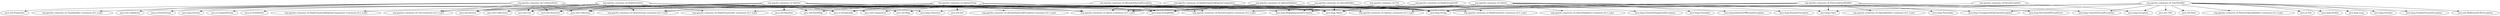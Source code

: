 digraph "commons-cli-1.2.jar" {
    // Path: C:\Users\CHENLU~1\AppData\Local\Temp\VIA\201808200848028274\cp\commons-cli-1.2.jar
   "org.apache.commons.cli.AlreadySelectedException"  -> "java.lang.String";
   "org.apache.commons.cli.AlreadySelectedException"  -> "java.lang.StringBuffer";
   "org.apache.commons.cli.AlreadySelectedException"  -> "org.apache.commons.cli.Option (commons-cli-1.2.jar)";
   "org.apache.commons.cli.AlreadySelectedException"  -> "org.apache.commons.cli.OptionGroup (commons-cli-1.2.jar)";
   "org.apache.commons.cli.AlreadySelectedException"  -> "org.apache.commons.cli.ParseException (commons-cli-1.2.jar)";
   "org.apache.commons.cli.CommandLine"               -> "java.io.PrintStream";
   "org.apache.commons.cli.CommandLine"               -> "java.io.Serializable";
   "org.apache.commons.cli.CommandLine"               -> "java.lang.Object";
   "org.apache.commons.cli.CommandLine"               -> "java.lang.String";
   "org.apache.commons.cli.CommandLine"               -> "java.lang.StringBuffer";
   "org.apache.commons.cli.CommandLine"               -> "java.lang.System";
   "org.apache.commons.cli.CommandLine"               -> "java.util.ArrayList";
   "org.apache.commons.cli.CommandLine"               -> "java.util.Collection";
   "org.apache.commons.cli.CommandLine"               -> "java.util.Iterator";
   "org.apache.commons.cli.CommandLine"               -> "java.util.LinkedList";
   "org.apache.commons.cli.CommandLine"               -> "java.util.List";
   "org.apache.commons.cli.CommandLine"               -> "java.util.Properties";
   "org.apache.commons.cli.CommandLine"               -> "org.apache.commons.cli.Option (commons-cli-1.2.jar)";
   "org.apache.commons.cli.CommandLine"               -> "org.apache.commons.cli.ParseException (commons-cli-1.2.jar)";
   "org.apache.commons.cli.CommandLine"               -> "org.apache.commons.cli.TypeHandler (commons-cli-1.2.jar)";
   "org.apache.commons.cli.CommandLine"               -> "org.apache.commons.cli.Util (commons-cli-1.2.jar)";
   "org.apache.commons.cli.HelpFormatter"             -> "java.io.OutputStream";
   "org.apache.commons.cli.HelpFormatter"             -> "java.io.PrintStream";
   "org.apache.commons.cli.HelpFormatter"             -> "java.io.PrintWriter";
   "org.apache.commons.cli.HelpFormatter"             -> "java.lang.Character";
   "org.apache.commons.cli.HelpFormatter"             -> "java.lang.IllegalArgumentException";
   "org.apache.commons.cli.HelpFormatter"             -> "java.lang.Object";
   "org.apache.commons.cli.HelpFormatter"             -> "java.lang.String";
   "org.apache.commons.cli.HelpFormatter"             -> "java.lang.StringBuffer";
   "org.apache.commons.cli.HelpFormatter"             -> "java.lang.System";
   "org.apache.commons.cli.HelpFormatter"             -> "java.util.ArrayList";
   "org.apache.commons.cli.HelpFormatter"             -> "java.util.Collection";
   "org.apache.commons.cli.HelpFormatter"             -> "java.util.Collections";
   "org.apache.commons.cli.HelpFormatter"             -> "java.util.Comparator";
   "org.apache.commons.cli.HelpFormatter"             -> "java.util.Iterator";
   "org.apache.commons.cli.HelpFormatter"             -> "java.util.List";
   "org.apache.commons.cli.HelpFormatter"             -> "org.apache.commons.cli.HelpFormatter$1 (commons-cli-1.2.jar)";
   "org.apache.commons.cli.HelpFormatter"             -> "org.apache.commons.cli.HelpFormatter$OptionComparator (commons-cli-1.2.jar)";
   "org.apache.commons.cli.HelpFormatter"             -> "org.apache.commons.cli.Option (commons-cli-1.2.jar)";
   "org.apache.commons.cli.HelpFormatter"             -> "org.apache.commons.cli.OptionGroup (commons-cli-1.2.jar)";
   "org.apache.commons.cli.HelpFormatter"             -> "org.apache.commons.cli.Options (commons-cli-1.2.jar)";
   "org.apache.commons.cli.HelpFormatter$1"           -> "java.lang.Object";
   "org.apache.commons.cli.HelpFormatter$1"           -> "org.apache.commons.cli.HelpFormatter (commons-cli-1.2.jar)";
   "org.apache.commons.cli.HelpFormatter$OptionComparator" -> "java.lang.Object";
   "org.apache.commons.cli.HelpFormatter$OptionComparator" -> "java.lang.String";
   "org.apache.commons.cli.HelpFormatter$OptionComparator" -> "java.util.Comparator";
   "org.apache.commons.cli.HelpFormatter$OptionComparator" -> "org.apache.commons.cli.HelpFormatter (commons-cli-1.2.jar)";
   "org.apache.commons.cli.HelpFormatter$OptionComparator" -> "org.apache.commons.cli.HelpFormatter$1 (commons-cli-1.2.jar)";
   "org.apache.commons.cli.HelpFormatter$OptionComparator" -> "org.apache.commons.cli.Option (commons-cli-1.2.jar)";
   "org.apache.commons.cli.Option"                    -> "java.io.Serializable";
   "org.apache.commons.cli.Option"                    -> "java.lang.Class";
   "org.apache.commons.cli.Option"                    -> "java.lang.CloneNotSupportedException";
   "org.apache.commons.cli.Option"                    -> "java.lang.Cloneable";
   "org.apache.commons.cli.Option"                    -> "java.lang.IllegalArgumentException";
   "org.apache.commons.cli.Option"                    -> "java.lang.IndexOutOfBoundsException";
   "org.apache.commons.cli.Option"                    -> "java.lang.Object";
   "org.apache.commons.cli.Option"                    -> "java.lang.RuntimeException";
   "org.apache.commons.cli.Option"                    -> "java.lang.String";
   "org.apache.commons.cli.Option"                    -> "java.lang.StringBuffer";
   "org.apache.commons.cli.Option"                    -> "java.lang.UnsupportedOperationException";
   "org.apache.commons.cli.Option"                    -> "java.util.ArrayList";
   "org.apache.commons.cli.Option"                    -> "java.util.Collection";
   "org.apache.commons.cli.Option"                    -> "java.util.List";
   "org.apache.commons.cli.Option"                    -> "org.apache.commons.cli.OptionValidator (commons-cli-1.2.jar)";
   "org.apache.commons.cli.OptionBuilder"             -> "java.lang.IllegalArgumentException";
   "org.apache.commons.cli.OptionBuilder"             -> "java.lang.Object";
   "org.apache.commons.cli.OptionBuilder"             -> "java.lang.String";
   "org.apache.commons.cli.OptionBuilder"             -> "org.apache.commons.cli.Option (commons-cli-1.2.jar)";
   "org.apache.commons.cli.OptionGroup"               -> "java.io.Serializable";
   "org.apache.commons.cli.OptionGroup"               -> "java.lang.Object";
   "org.apache.commons.cli.OptionGroup"               -> "java.lang.String";
   "org.apache.commons.cli.OptionGroup"               -> "java.lang.StringBuffer";
   "org.apache.commons.cli.OptionGroup"               -> "java.util.Collection";
   "org.apache.commons.cli.OptionGroup"               -> "java.util.HashMap";
   "org.apache.commons.cli.OptionGroup"               -> "java.util.Iterator";
   "org.apache.commons.cli.OptionGroup"               -> "java.util.Map";
   "org.apache.commons.cli.OptionGroup"               -> "java.util.Set";
   "org.apache.commons.cli.OptionGroup"               -> "org.apache.commons.cli.AlreadySelectedException (commons-cli-1.2.jar)";
   "org.apache.commons.cli.OptionGroup"               -> "org.apache.commons.cli.Option (commons-cli-1.2.jar)";
   "org.apache.commons.cli.OptionValidator"           -> "java.lang.Character";
   "org.apache.commons.cli.OptionValidator"           -> "java.lang.IllegalArgumentException";
   "org.apache.commons.cli.OptionValidator"           -> "java.lang.Object";
   "org.apache.commons.cli.OptionValidator"           -> "java.lang.String";
   "org.apache.commons.cli.OptionValidator"           -> "java.lang.StringBuffer";
   "org.apache.commons.cli.Options"                   -> "java.io.Serializable";
   "org.apache.commons.cli.Options"                   -> "java.lang.Object";
   "org.apache.commons.cli.Options"                   -> "java.lang.String";
   "org.apache.commons.cli.Options"                   -> "java.lang.StringBuffer";
   "org.apache.commons.cli.Options"                   -> "java.util.ArrayList";
   "org.apache.commons.cli.Options"                   -> "java.util.Collection";
   "org.apache.commons.cli.Options"                   -> "java.util.Collections";
   "org.apache.commons.cli.Options"                   -> "java.util.HashMap";
   "org.apache.commons.cli.Options"                   -> "java.util.HashSet";
   "org.apache.commons.cli.Options"                   -> "java.util.Iterator";
   "org.apache.commons.cli.Options"                   -> "java.util.List";
   "org.apache.commons.cli.Options"                   -> "java.util.Map";
   "org.apache.commons.cli.Options"                   -> "org.apache.commons.cli.Option (commons-cli-1.2.jar)";
   "org.apache.commons.cli.Options"                   -> "org.apache.commons.cli.OptionGroup (commons-cli-1.2.jar)";
   "org.apache.commons.cli.Options"                   -> "org.apache.commons.cli.Util (commons-cli-1.2.jar)";
   "org.apache.commons.cli.ParseException"            -> "java.lang.Exception";
   "org.apache.commons.cli.ParseException"            -> "java.lang.String";
   "org.apache.commons.cli.PatternOptionBuilder"      -> "java.lang.Class";
   "org.apache.commons.cli.PatternOptionBuilder"      -> "java.lang.ClassNotFoundException";
   "org.apache.commons.cli.PatternOptionBuilder"      -> "java.lang.NoClassDefFoundError";
   "org.apache.commons.cli.PatternOptionBuilder"      -> "java.lang.Object";
   "org.apache.commons.cli.PatternOptionBuilder"      -> "java.lang.String";
   "org.apache.commons.cli.PatternOptionBuilder"      -> "java.lang.Throwable";
   "org.apache.commons.cli.PatternOptionBuilder"      -> "org.apache.commons.cli.Option (commons-cli-1.2.jar)";
   "org.apache.commons.cli.PatternOptionBuilder"      -> "org.apache.commons.cli.OptionBuilder (commons-cli-1.2.jar)";
   "org.apache.commons.cli.PatternOptionBuilder"      -> "org.apache.commons.cli.Options (commons-cli-1.2.jar)";
   "org.apache.commons.cli.TypeHandler"               -> "java.io.File";
   "org.apache.commons.cli.TypeHandler"               -> "java.lang.Class";
   "org.apache.commons.cli.TypeHandler"               -> "java.lang.ClassNotFoundException";
   "org.apache.commons.cli.TypeHandler"               -> "java.lang.Double";
   "org.apache.commons.cli.TypeHandler"               -> "java.lang.Exception";
   "org.apache.commons.cli.TypeHandler"               -> "java.lang.Long";
   "org.apache.commons.cli.TypeHandler"               -> "java.lang.Number";
   "org.apache.commons.cli.TypeHandler"               -> "java.lang.NumberFormatException";
   "org.apache.commons.cli.TypeHandler"               -> "java.lang.Object";
   "org.apache.commons.cli.TypeHandler"               -> "java.lang.String";
   "org.apache.commons.cli.TypeHandler"               -> "java.lang.StringBuffer";
   "org.apache.commons.cli.TypeHandler"               -> "java.lang.UnsupportedOperationException";
   "org.apache.commons.cli.TypeHandler"               -> "java.net.MalformedURLException";
   "org.apache.commons.cli.TypeHandler"               -> "java.net.URL";
   "org.apache.commons.cli.TypeHandler"               -> "java.util.Date";
   "org.apache.commons.cli.TypeHandler"               -> "org.apache.commons.cli.ParseException (commons-cli-1.2.jar)";
   "org.apache.commons.cli.TypeHandler"               -> "org.apache.commons.cli.PatternOptionBuilder (commons-cli-1.2.jar)";
   "org.apache.commons.cli.Util"                      -> "java.lang.Object";
   "org.apache.commons.cli.Util"                      -> "java.lang.String";
}
